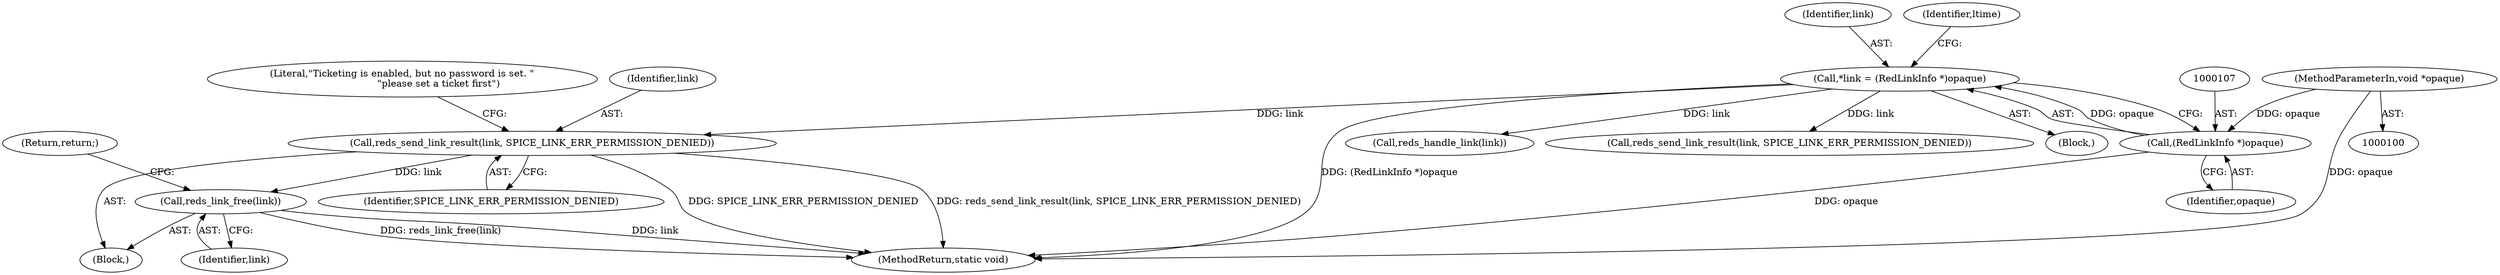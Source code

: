 digraph "0_spice_8af619009660b24e0b41ad26b30289eea288fcc2@API" {
"1000165" [label="(Call,reds_link_free(link))"];
"1000160" [label="(Call,reds_send_link_result(link, SPICE_LINK_ERR_PERMISSION_DENIED))"];
"1000104" [label="(Call,*link = (RedLinkInfo *)opaque)"];
"1000106" [label="(Call,(RedLinkInfo *)opaque)"];
"1000101" [label="(MethodParameterIn,void *opaque)"];
"1000108" [label="(Identifier,opaque)"];
"1000166" [label="(Identifier,link)"];
"1000162" [label="(Identifier,SPICE_LINK_ERR_PERMISSION_DENIED)"];
"1000104" [label="(Call,*link = (RedLinkInfo *)opaque)"];
"1000164" [label="(Literal,\"Ticketing is enabled, but no password is set. \"\n                        \"please set a ticket first\")"];
"1000165" [label="(Call,reds_link_free(link))"];
"1000105" [label="(Identifier,link)"];
"1000101" [label="(MethodParameterIn,void *opaque)"];
"1000195" [label="(Call,reds_handle_link(link))"];
"1000167" [label="(Return,return;)"];
"1000189" [label="(Call,reds_send_link_result(link, SPICE_LINK_ERR_PERMISSION_DENIED))"];
"1000106" [label="(Call,(RedLinkInfo *)opaque)"];
"1000197" [label="(MethodReturn,static void)"];
"1000102" [label="(Block,)"];
"1000161" [label="(Identifier,link)"];
"1000159" [label="(Block,)"];
"1000160" [label="(Call,reds_send_link_result(link, SPICE_LINK_ERR_PERMISSION_DENIED))"];
"1000113" [label="(Identifier,ltime)"];
"1000165" -> "1000159"  [label="AST: "];
"1000165" -> "1000166"  [label="CFG: "];
"1000166" -> "1000165"  [label="AST: "];
"1000167" -> "1000165"  [label="CFG: "];
"1000165" -> "1000197"  [label="DDG: reds_link_free(link)"];
"1000165" -> "1000197"  [label="DDG: link"];
"1000160" -> "1000165"  [label="DDG: link"];
"1000160" -> "1000159"  [label="AST: "];
"1000160" -> "1000162"  [label="CFG: "];
"1000161" -> "1000160"  [label="AST: "];
"1000162" -> "1000160"  [label="AST: "];
"1000164" -> "1000160"  [label="CFG: "];
"1000160" -> "1000197"  [label="DDG: reds_send_link_result(link, SPICE_LINK_ERR_PERMISSION_DENIED)"];
"1000160" -> "1000197"  [label="DDG: SPICE_LINK_ERR_PERMISSION_DENIED"];
"1000104" -> "1000160"  [label="DDG: link"];
"1000104" -> "1000102"  [label="AST: "];
"1000104" -> "1000106"  [label="CFG: "];
"1000105" -> "1000104"  [label="AST: "];
"1000106" -> "1000104"  [label="AST: "];
"1000113" -> "1000104"  [label="CFG: "];
"1000104" -> "1000197"  [label="DDG: (RedLinkInfo *)opaque"];
"1000106" -> "1000104"  [label="DDG: opaque"];
"1000104" -> "1000189"  [label="DDG: link"];
"1000104" -> "1000195"  [label="DDG: link"];
"1000106" -> "1000108"  [label="CFG: "];
"1000107" -> "1000106"  [label="AST: "];
"1000108" -> "1000106"  [label="AST: "];
"1000106" -> "1000197"  [label="DDG: opaque"];
"1000101" -> "1000106"  [label="DDG: opaque"];
"1000101" -> "1000100"  [label="AST: "];
"1000101" -> "1000197"  [label="DDG: opaque"];
}

